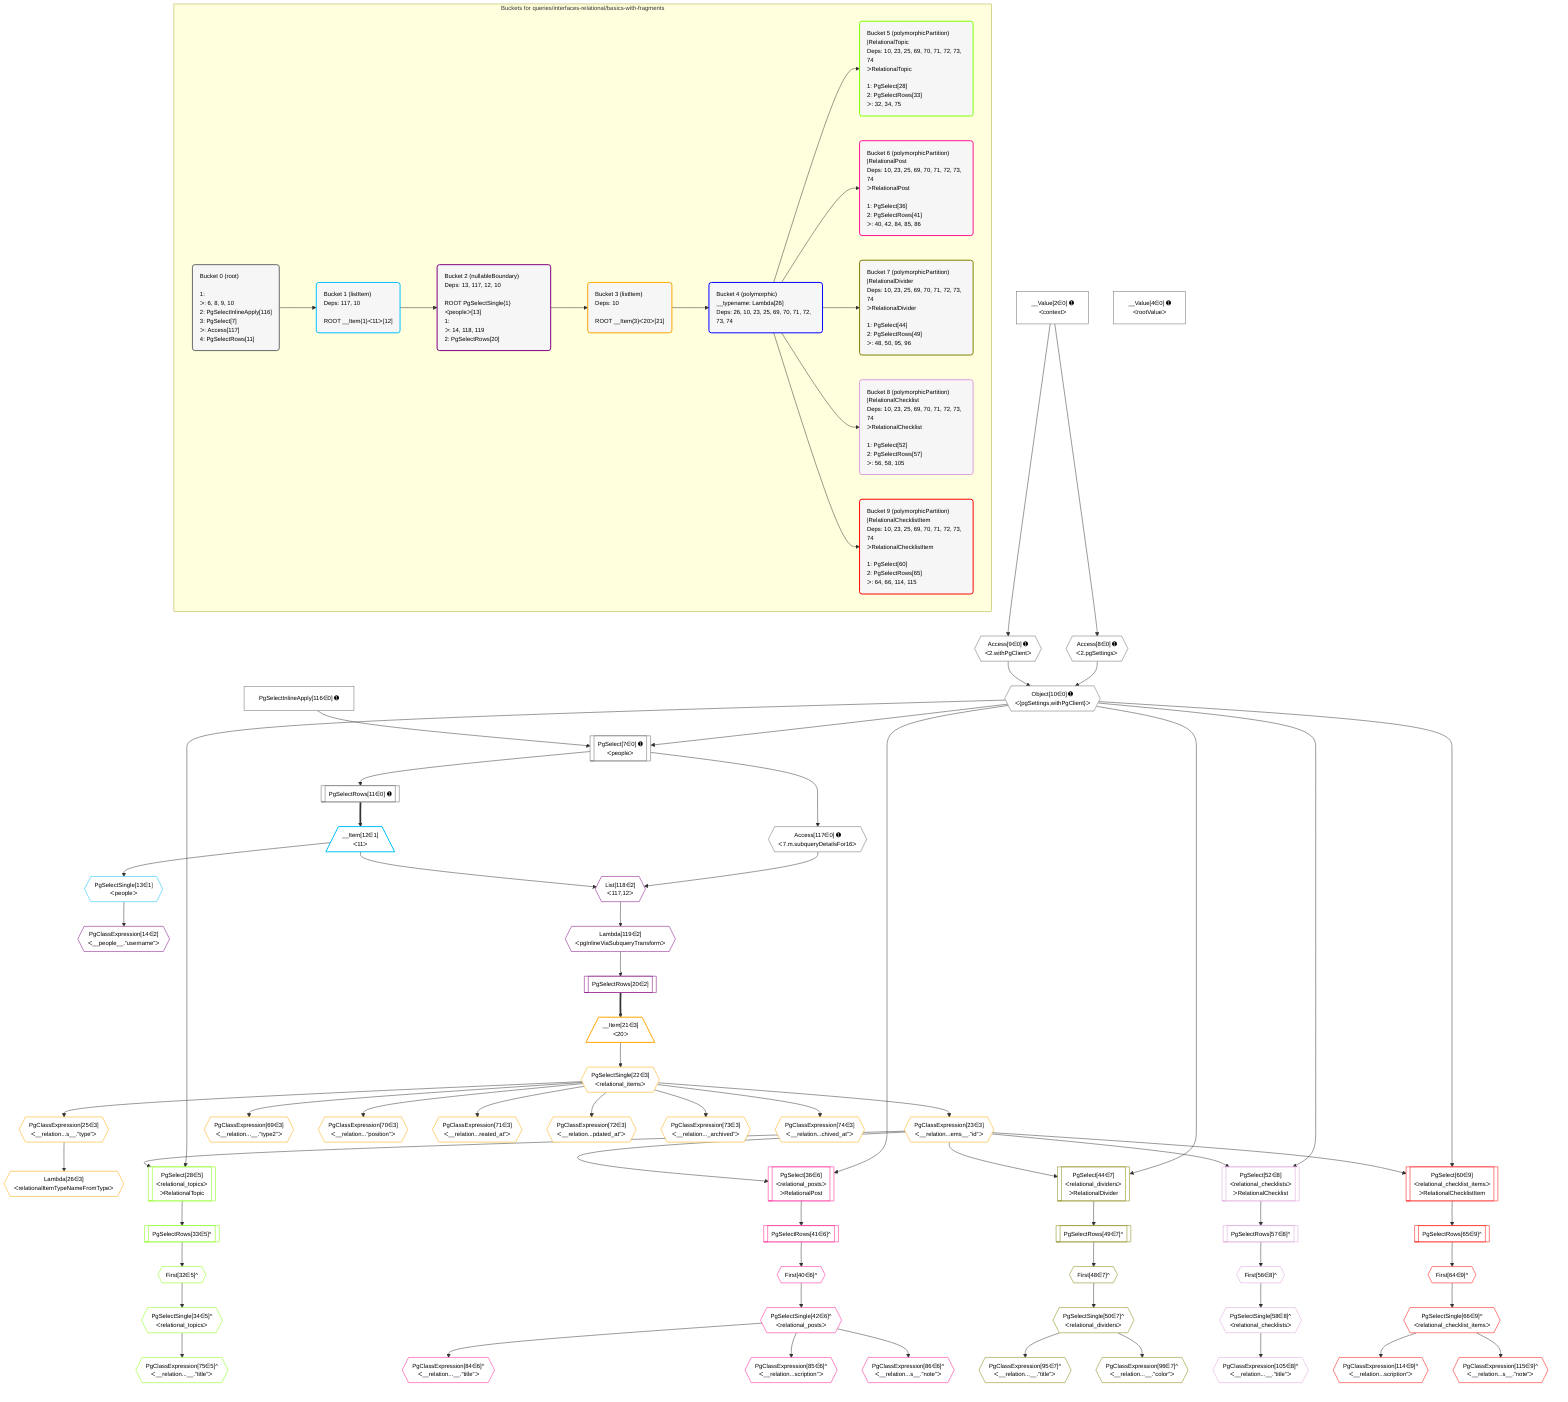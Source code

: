 %%{init: {'themeVariables': { 'fontSize': '12px'}}}%%
graph TD
    classDef path fill:#eee,stroke:#000,color:#000
    classDef plan fill:#fff,stroke-width:1px,color:#000
    classDef itemplan fill:#fff,stroke-width:2px,color:#000
    classDef unbatchedplan fill:#dff,stroke-width:1px,color:#000
    classDef sideeffectplan fill:#fcc,stroke-width:2px,color:#000
    classDef bucket fill:#f6f6f6,color:#000,stroke-width:2px,text-align:left

    subgraph "Buckets for queries/interfaces-relational/basics-with-fragments"
    Bucket0("Bucket 0 (root)<br /><br />1: <br />ᐳ: 6, 8, 9, 10<br />2: PgSelectInlineApply[116]<br />3: PgSelect[7]<br />ᐳ: Access[117]<br />4: PgSelectRows[11]"):::bucket
    Bucket1("Bucket 1 (listItem)<br />Deps: 117, 10<br /><br />ROOT __Item{1}ᐸ11ᐳ[12]"):::bucket
    Bucket2("Bucket 2 (nullableBoundary)<br />Deps: 13, 117, 12, 10<br /><br />ROOT PgSelectSingle{1}ᐸpeopleᐳ[13]<br />1: <br />ᐳ: 14, 118, 119<br />2: PgSelectRows[20]"):::bucket
    Bucket3("Bucket 3 (listItem)<br />Deps: 10<br /><br />ROOT __Item{3}ᐸ20ᐳ[21]"):::bucket
    Bucket4("Bucket 4 (polymorphic)<br />__typename: Lambda[26]<br />Deps: 26, 10, 23, 25, 69, 70, 71, 72, 73, 74"):::bucket
    Bucket5("Bucket 5 (polymorphicPartition)<br />|RelationalTopic<br />Deps: 10, 23, 25, 69, 70, 71, 72, 73, 74<br />ᐳRelationalTopic<br /><br />1: PgSelect[28]<br />2: PgSelectRows[33]<br />ᐳ: 32, 34, 75"):::bucket
    Bucket6("Bucket 6 (polymorphicPartition)<br />|RelationalPost<br />Deps: 10, 23, 25, 69, 70, 71, 72, 73, 74<br />ᐳRelationalPost<br /><br />1: PgSelect[36]<br />2: PgSelectRows[41]<br />ᐳ: 40, 42, 84, 85, 86"):::bucket
    Bucket7("Bucket 7 (polymorphicPartition)<br />|RelationalDivider<br />Deps: 10, 23, 25, 69, 70, 71, 72, 73, 74<br />ᐳRelationalDivider<br /><br />1: PgSelect[44]<br />2: PgSelectRows[49]<br />ᐳ: 48, 50, 95, 96"):::bucket
    Bucket8("Bucket 8 (polymorphicPartition)<br />|RelationalChecklist<br />Deps: 10, 23, 25, 69, 70, 71, 72, 73, 74<br />ᐳRelationalChecklist<br /><br />1: PgSelect[52]<br />2: PgSelectRows[57]<br />ᐳ: 56, 58, 105"):::bucket
    Bucket9("Bucket 9 (polymorphicPartition)<br />|RelationalChecklistItem<br />Deps: 10, 23, 25, 69, 70, 71, 72, 73, 74<br />ᐳRelationalChecklistItem<br /><br />1: PgSelect[60]<br />2: PgSelectRows[65]<br />ᐳ: 64, 66, 114, 115"):::bucket
    end
    Bucket0 --> Bucket1
    Bucket1 --> Bucket2
    Bucket2 --> Bucket3
    Bucket3 --> Bucket4
    Bucket4 --> Bucket5 & Bucket6 & Bucket7 & Bucket8 & Bucket9

    %% plan dependencies
    PgSelect7[["PgSelect[7∈0] ➊<br />ᐸpeopleᐳ"]]:::plan
    Object10{{"Object[10∈0] ➊<br />ᐸ{pgSettings,withPgClient}ᐳ"}}:::plan
    PgSelectInlineApply116["PgSelectInlineApply[116∈0] ➊"]:::plan
    Object10 & PgSelectInlineApply116 --> PgSelect7
    Access8{{"Access[8∈0] ➊<br />ᐸ2.pgSettingsᐳ"}}:::plan
    Access9{{"Access[9∈0] ➊<br />ᐸ2.withPgClientᐳ"}}:::plan
    Access8 & Access9 --> Object10
    __Value2["__Value[2∈0] ➊<br />ᐸcontextᐳ"]:::plan
    __Value2 --> Access8
    __Value2 --> Access9
    PgSelectRows11[["PgSelectRows[11∈0] ➊"]]:::plan
    PgSelect7 --> PgSelectRows11
    Access117{{"Access[117∈0] ➊<br />ᐸ7.m.subqueryDetailsFor16ᐳ"}}:::plan
    PgSelect7 --> Access117
    __Value4["__Value[4∈0] ➊<br />ᐸrootValueᐳ"]:::plan
    __Item12[/"__Item[12∈1]<br />ᐸ11ᐳ"\]:::itemplan
    PgSelectRows11 ==> __Item12
    PgSelectSingle13{{"PgSelectSingle[13∈1]<br />ᐸpeopleᐳ"}}:::plan
    __Item12 --> PgSelectSingle13
    List118{{"List[118∈2]<br />ᐸ117,12ᐳ"}}:::plan
    Access117 & __Item12 --> List118
    PgClassExpression14{{"PgClassExpression[14∈2]<br />ᐸ__people__.”username”ᐳ"}}:::plan
    PgSelectSingle13 --> PgClassExpression14
    PgSelectRows20[["PgSelectRows[20∈2]"]]:::plan
    Lambda119{{"Lambda[119∈2]<br />ᐸpgInlineViaSubqueryTransformᐳ"}}:::plan
    Lambda119 --> PgSelectRows20
    List118 --> Lambda119
    __Item21[/"__Item[21∈3]<br />ᐸ20ᐳ"\]:::itemplan
    PgSelectRows20 ==> __Item21
    PgSelectSingle22{{"PgSelectSingle[22∈3]<br />ᐸrelational_itemsᐳ"}}:::plan
    __Item21 --> PgSelectSingle22
    PgClassExpression23{{"PgClassExpression[23∈3]<br />ᐸ__relation...ems__.”id”ᐳ"}}:::plan
    PgSelectSingle22 --> PgClassExpression23
    PgClassExpression25{{"PgClassExpression[25∈3]<br />ᐸ__relation...s__.”type”ᐳ"}}:::plan
    PgSelectSingle22 --> PgClassExpression25
    Lambda26{{"Lambda[26∈3]<br />ᐸrelationalItemTypeNameFromTypeᐳ"}}:::plan
    PgClassExpression25 --> Lambda26
    PgClassExpression69{{"PgClassExpression[69∈3]<br />ᐸ__relation...__.”type2”ᐳ"}}:::plan
    PgSelectSingle22 --> PgClassExpression69
    PgClassExpression70{{"PgClassExpression[70∈3]<br />ᐸ__relation...”position”ᐳ"}}:::plan
    PgSelectSingle22 --> PgClassExpression70
    PgClassExpression71{{"PgClassExpression[71∈3]<br />ᐸ__relation...reated_at”ᐳ"}}:::plan
    PgSelectSingle22 --> PgClassExpression71
    PgClassExpression72{{"PgClassExpression[72∈3]<br />ᐸ__relation...pdated_at”ᐳ"}}:::plan
    PgSelectSingle22 --> PgClassExpression72
    PgClassExpression73{{"PgClassExpression[73∈3]<br />ᐸ__relation..._archived”ᐳ"}}:::plan
    PgSelectSingle22 --> PgClassExpression73
    PgClassExpression74{{"PgClassExpression[74∈3]<br />ᐸ__relation...chived_at”ᐳ"}}:::plan
    PgSelectSingle22 --> PgClassExpression74
    PgSelect28[["PgSelect[28∈5]<br />ᐸrelational_topicsᐳ<br />ᐳRelationalTopic"]]:::plan
    Object10 & PgClassExpression23 --> PgSelect28
    First32{{"First[32∈5]^"}}:::plan
    PgSelectRows33[["PgSelectRows[33∈5]^"]]:::plan
    PgSelectRows33 --> First32
    PgSelect28 --> PgSelectRows33
    PgSelectSingle34{{"PgSelectSingle[34∈5]^<br />ᐸrelational_topicsᐳ"}}:::plan
    First32 --> PgSelectSingle34
    PgClassExpression75{{"PgClassExpression[75∈5]^<br />ᐸ__relation...__.”title”ᐳ"}}:::plan
    PgSelectSingle34 --> PgClassExpression75
    PgSelect36[["PgSelect[36∈6]<br />ᐸrelational_postsᐳ<br />ᐳRelationalPost"]]:::plan
    Object10 & PgClassExpression23 --> PgSelect36
    First40{{"First[40∈6]^"}}:::plan
    PgSelectRows41[["PgSelectRows[41∈6]^"]]:::plan
    PgSelectRows41 --> First40
    PgSelect36 --> PgSelectRows41
    PgSelectSingle42{{"PgSelectSingle[42∈6]^<br />ᐸrelational_postsᐳ"}}:::plan
    First40 --> PgSelectSingle42
    PgClassExpression84{{"PgClassExpression[84∈6]^<br />ᐸ__relation...__.”title”ᐳ"}}:::plan
    PgSelectSingle42 --> PgClassExpression84
    PgClassExpression85{{"PgClassExpression[85∈6]^<br />ᐸ__relation...scription”ᐳ"}}:::plan
    PgSelectSingle42 --> PgClassExpression85
    PgClassExpression86{{"PgClassExpression[86∈6]^<br />ᐸ__relation...s__.”note”ᐳ"}}:::plan
    PgSelectSingle42 --> PgClassExpression86
    PgSelect44[["PgSelect[44∈7]<br />ᐸrelational_dividersᐳ<br />ᐳRelationalDivider"]]:::plan
    Object10 & PgClassExpression23 --> PgSelect44
    First48{{"First[48∈7]^"}}:::plan
    PgSelectRows49[["PgSelectRows[49∈7]^"]]:::plan
    PgSelectRows49 --> First48
    PgSelect44 --> PgSelectRows49
    PgSelectSingle50{{"PgSelectSingle[50∈7]^<br />ᐸrelational_dividersᐳ"}}:::plan
    First48 --> PgSelectSingle50
    PgClassExpression95{{"PgClassExpression[95∈7]^<br />ᐸ__relation...__.”title”ᐳ"}}:::plan
    PgSelectSingle50 --> PgClassExpression95
    PgClassExpression96{{"PgClassExpression[96∈7]^<br />ᐸ__relation...__.”color”ᐳ"}}:::plan
    PgSelectSingle50 --> PgClassExpression96
    PgSelect52[["PgSelect[52∈8]<br />ᐸrelational_checklistsᐳ<br />ᐳRelationalChecklist"]]:::plan
    Object10 & PgClassExpression23 --> PgSelect52
    First56{{"First[56∈8]^"}}:::plan
    PgSelectRows57[["PgSelectRows[57∈8]^"]]:::plan
    PgSelectRows57 --> First56
    PgSelect52 --> PgSelectRows57
    PgSelectSingle58{{"PgSelectSingle[58∈8]^<br />ᐸrelational_checklistsᐳ"}}:::plan
    First56 --> PgSelectSingle58
    PgClassExpression105{{"PgClassExpression[105∈8]^<br />ᐸ__relation...__.”title”ᐳ"}}:::plan
    PgSelectSingle58 --> PgClassExpression105
    PgSelect60[["PgSelect[60∈9]<br />ᐸrelational_checklist_itemsᐳ<br />ᐳRelationalChecklistItem"]]:::plan
    Object10 & PgClassExpression23 --> PgSelect60
    First64{{"First[64∈9]^"}}:::plan
    PgSelectRows65[["PgSelectRows[65∈9]^"]]:::plan
    PgSelectRows65 --> First64
    PgSelect60 --> PgSelectRows65
    PgSelectSingle66{{"PgSelectSingle[66∈9]^<br />ᐸrelational_checklist_itemsᐳ"}}:::plan
    First64 --> PgSelectSingle66
    PgClassExpression114{{"PgClassExpression[114∈9]^<br />ᐸ__relation...scription”ᐳ"}}:::plan
    PgSelectSingle66 --> PgClassExpression114
    PgClassExpression115{{"PgClassExpression[115∈9]^<br />ᐸ__relation...s__.”note”ᐳ"}}:::plan
    PgSelectSingle66 --> PgClassExpression115

    %% define steps
    classDef bucket0 stroke:#696969
    class Bucket0,__Value2,__Value4,PgSelect7,Access8,Access9,Object10,PgSelectRows11,PgSelectInlineApply116,Access117 bucket0
    classDef bucket1 stroke:#00bfff
    class Bucket1,__Item12,PgSelectSingle13 bucket1
    classDef bucket2 stroke:#7f007f
    class Bucket2,PgClassExpression14,PgSelectRows20,List118,Lambda119 bucket2
    classDef bucket3 stroke:#ffa500
    class Bucket3,__Item21,PgSelectSingle22,PgClassExpression23,PgClassExpression25,Lambda26,PgClassExpression69,PgClassExpression70,PgClassExpression71,PgClassExpression72,PgClassExpression73,PgClassExpression74 bucket3
    classDef bucket4 stroke:#0000ff
    class Bucket4 bucket4
    classDef bucket5 stroke:#7fff00
    class Bucket5,PgSelect28,First32,PgSelectRows33,PgSelectSingle34,PgClassExpression75 bucket5
    classDef bucket6 stroke:#ff1493
    class Bucket6,PgSelect36,First40,PgSelectRows41,PgSelectSingle42,PgClassExpression84,PgClassExpression85,PgClassExpression86 bucket6
    classDef bucket7 stroke:#808000
    class Bucket7,PgSelect44,First48,PgSelectRows49,PgSelectSingle50,PgClassExpression95,PgClassExpression96 bucket7
    classDef bucket8 stroke:#dda0dd
    class Bucket8,PgSelect52,First56,PgSelectRows57,PgSelectSingle58,PgClassExpression105 bucket8
    classDef bucket9 stroke:#ff0000
    class Bucket9,PgSelect60,First64,PgSelectRows65,PgSelectSingle66,PgClassExpression114,PgClassExpression115 bucket9